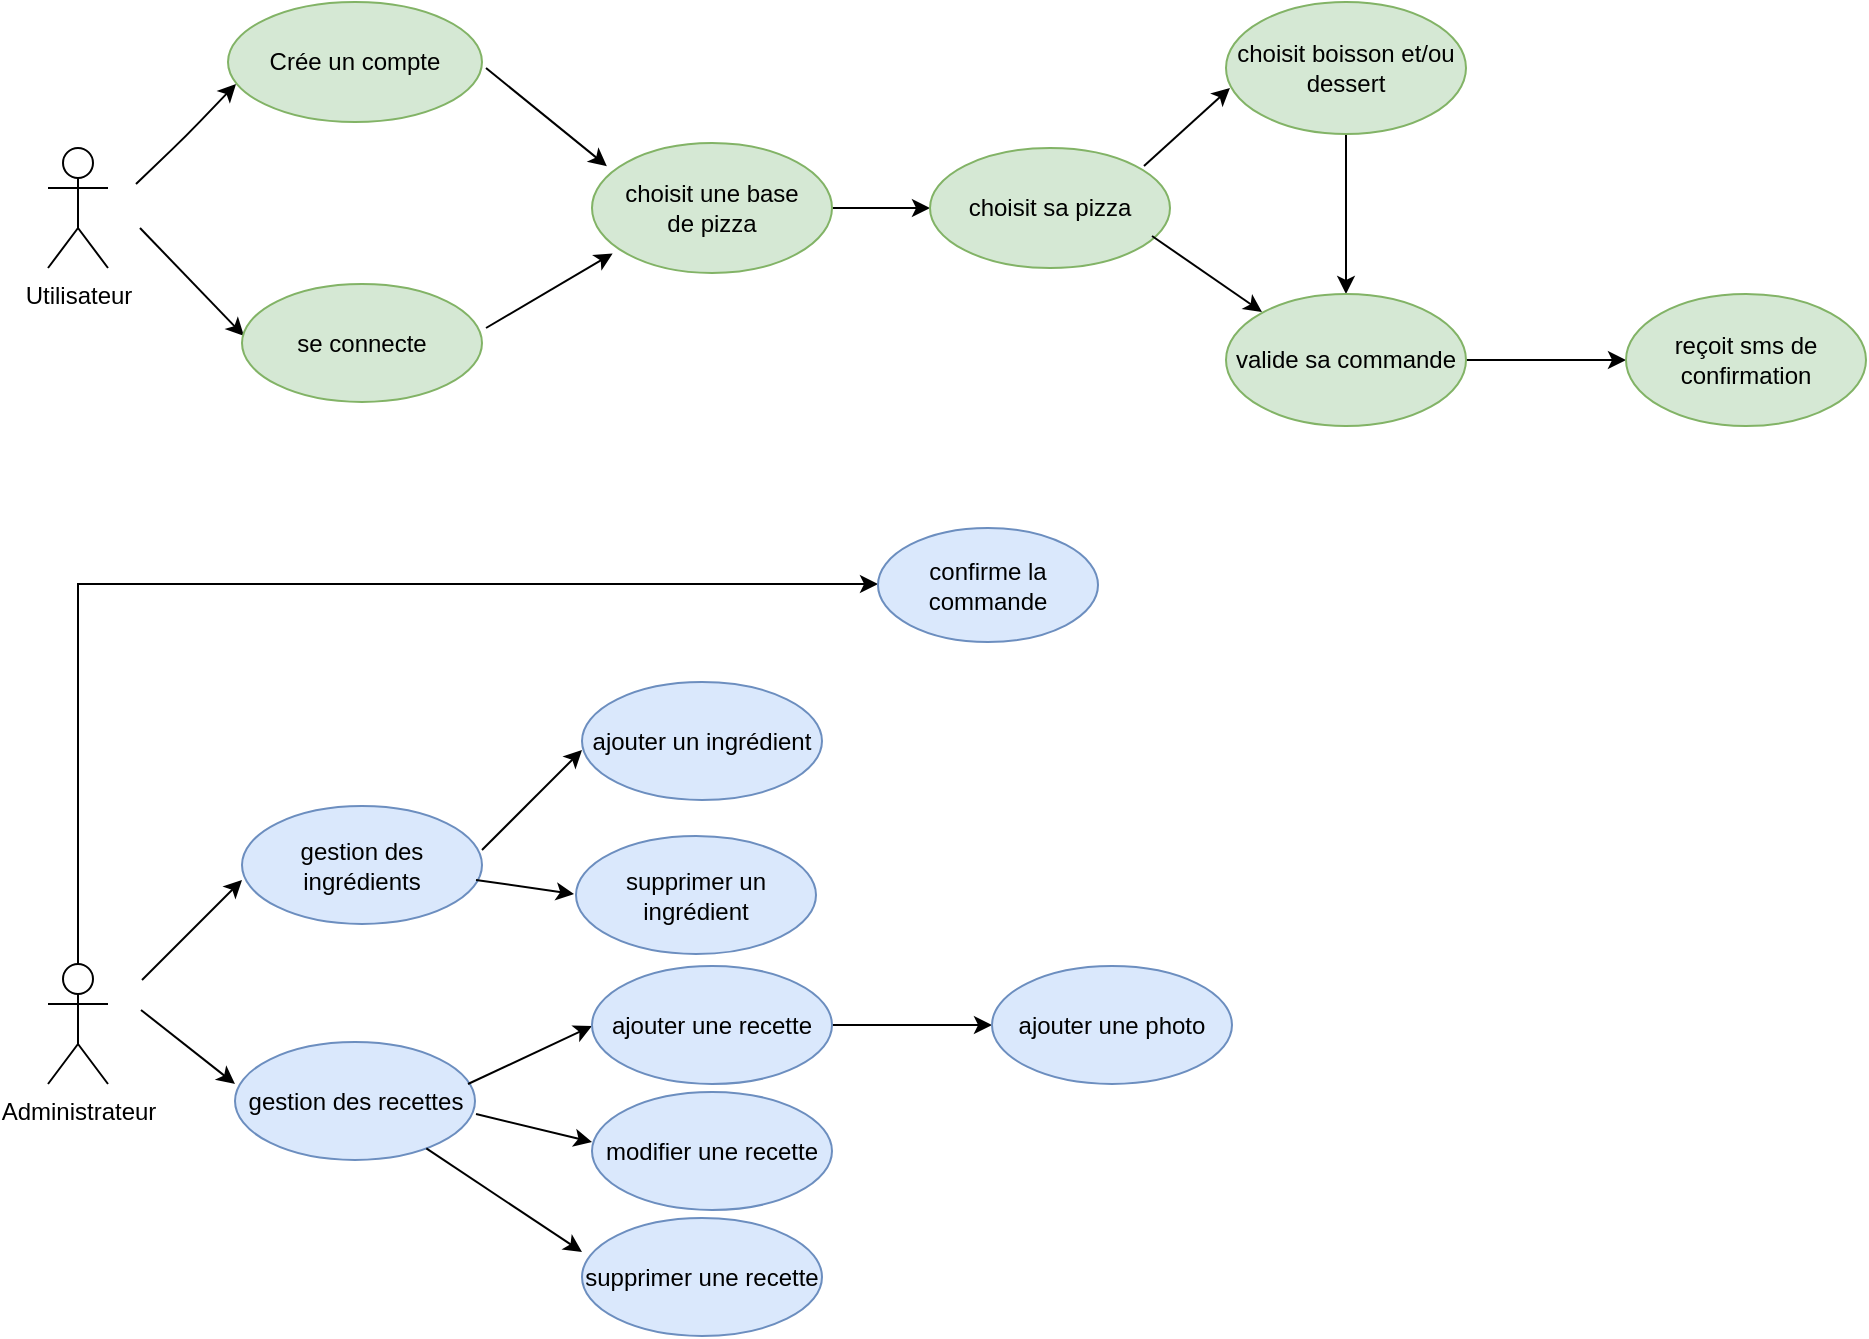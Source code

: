 <mxfile version="14.4.4" type="device"><diagram id="EViergOuC_rwl2mkWrpu" name="Page-1"><mxGraphModel dx="898" dy="511" grid="0" gridSize="10" guides="1" tooltips="1" connect="1" arrows="1" fold="1" page="1" pageScale="1" pageWidth="827" pageHeight="1169" math="0" shadow="0"><root><mxCell id="0"/><mxCell id="1" parent="0"/><mxCell id="z2f2s1sNfK267BvcsozP-1" value="Utilisateur&lt;br&gt;" style="shape=umlActor;verticalLabelPosition=bottom;verticalAlign=top;html=1;outlineConnect=0;" parent="1" vertex="1"><mxGeometry x="24" y="138" width="30" height="60" as="geometry"/></mxCell><mxCell id="z2f2s1sNfK267BvcsozP-3" value="" style="endArrow=classic;html=1;" parent="1" edge="1"><mxGeometry width="50" height="50" relative="1" as="geometry"><mxPoint x="68" y="156" as="sourcePoint"/><mxPoint x="118" y="106" as="targetPoint"/><Array as="points"><mxPoint x="93" y="132"/></Array></mxGeometry></mxCell><mxCell id="z2f2s1sNfK267BvcsozP-4" value="Crée un compte" style="ellipse;whiteSpace=wrap;html=1;fillColor=#d5e8d4;strokeColor=#82b366;" parent="1" vertex="1"><mxGeometry x="114" y="65" width="127" height="60" as="geometry"/></mxCell><mxCell id="z2f2s1sNfK267BvcsozP-5" value="" style="endArrow=classic;html=1;" parent="1" edge="1"><mxGeometry width="50" height="50" relative="1" as="geometry"><mxPoint x="70" y="178" as="sourcePoint"/><mxPoint x="122" y="232" as="targetPoint"/></mxGeometry></mxCell><mxCell id="z2f2s1sNfK267BvcsozP-6" value="se connecte" style="ellipse;whiteSpace=wrap;html=1;fillColor=#d5e8d4;strokeColor=#82b366;" parent="1" vertex="1"><mxGeometry x="121" y="206" width="120" height="59" as="geometry"/></mxCell><mxCell id="z2f2s1sNfK267BvcsozP-7" value="" style="endArrow=classic;html=1;entryX=0.086;entryY=0.85;entryDx=0;entryDy=0;entryPerimeter=0;" parent="1" target="z2f2s1sNfK267BvcsozP-9" edge="1"><mxGeometry width="50" height="50" relative="1" as="geometry"><mxPoint x="243" y="228" as="sourcePoint"/><mxPoint x="310" y="201" as="targetPoint"/><Array as="points"/></mxGeometry></mxCell><mxCell id="z2f2s1sNfK267BvcsozP-8" value="" style="endArrow=classic;html=1;entryX=0.062;entryY=0.178;entryDx=0;entryDy=0;entryPerimeter=0;" parent="1" target="z2f2s1sNfK267BvcsozP-9" edge="1"><mxGeometry width="50" height="50" relative="1" as="geometry"><mxPoint x="243" y="98" as="sourcePoint"/><mxPoint x="307" y="134" as="targetPoint"/></mxGeometry></mxCell><mxCell id="z2f2s1sNfK267BvcsozP-12" value="" style="edgeStyle=orthogonalEdgeStyle;rounded=0;orthogonalLoop=1;jettySize=auto;html=1;" parent="1" source="z2f2s1sNfK267BvcsozP-9" target="z2f2s1sNfK267BvcsozP-10" edge="1"><mxGeometry relative="1" as="geometry"/></mxCell><mxCell id="z2f2s1sNfK267BvcsozP-9" value="choisit une base&lt;br&gt;de pizza" style="ellipse;whiteSpace=wrap;html=1;fillColor=#d5e8d4;strokeColor=#82b366;" parent="1" vertex="1"><mxGeometry x="296" y="135.5" width="120" height="65" as="geometry"/></mxCell><mxCell id="z2f2s1sNfK267BvcsozP-10" value="choisit sa pizza" style="ellipse;whiteSpace=wrap;html=1;fillColor=#d5e8d4;strokeColor=#82b366;" parent="1" vertex="1"><mxGeometry x="465" y="138" width="120" height="60" as="geometry"/></mxCell><mxCell id="z2f2s1sNfK267BvcsozP-13" value="" style="endArrow=classic;html=1;" parent="1" edge="1"><mxGeometry width="50" height="50" relative="1" as="geometry"><mxPoint x="572" y="147" as="sourcePoint"/><mxPoint x="615" y="108" as="targetPoint"/></mxGeometry></mxCell><mxCell id="z2f2s1sNfK267BvcsozP-18" value="" style="edgeStyle=orthogonalEdgeStyle;curved=0;rounded=1;sketch=0;orthogonalLoop=1;jettySize=auto;html=1;" parent="1" source="z2f2s1sNfK267BvcsozP-14" target="z2f2s1sNfK267BvcsozP-17" edge="1"><mxGeometry relative="1" as="geometry"/></mxCell><mxCell id="z2f2s1sNfK267BvcsozP-14" value="choisit boisson et/ou dessert" style="ellipse;whiteSpace=wrap;html=1;rounded=0;sketch=0;fillColor=#d5e8d4;strokeColor=#82b366;" parent="1" vertex="1"><mxGeometry x="613" y="65" width="120" height="66" as="geometry"/></mxCell><mxCell id="z2f2s1sNfK267BvcsozP-23" value="" style="edgeStyle=orthogonalEdgeStyle;curved=0;rounded=1;sketch=0;orthogonalLoop=1;jettySize=auto;html=1;" parent="1" source="z2f2s1sNfK267BvcsozP-17" target="z2f2s1sNfK267BvcsozP-22" edge="1"><mxGeometry relative="1" as="geometry"/></mxCell><mxCell id="z2f2s1sNfK267BvcsozP-17" value="valide sa commande" style="ellipse;whiteSpace=wrap;html=1;rounded=0;sketch=0;fillColor=#d5e8d4;strokeColor=#82b366;" parent="1" vertex="1"><mxGeometry x="613" y="211" width="120" height="66" as="geometry"/></mxCell><mxCell id="z2f2s1sNfK267BvcsozP-20" value="" style="endArrow=classic;html=1;" parent="1" edge="1"><mxGeometry width="50" height="50" relative="1" as="geometry"><mxPoint x="576" y="182" as="sourcePoint"/><mxPoint x="631" y="220" as="targetPoint"/></mxGeometry></mxCell><mxCell id="z2f2s1sNfK267BvcsozP-22" value="reçoit sms de confirmation" style="ellipse;whiteSpace=wrap;html=1;rounded=0;sketch=0;fillColor=#d5e8d4;strokeColor=#82b366;" parent="1" vertex="1"><mxGeometry x="813" y="211" width="120" height="66" as="geometry"/></mxCell><mxCell id="FL5lcz8AORoD0OD-T_LX-20" value="" style="edgeStyle=orthogonalEdgeStyle;rounded=0;orthogonalLoop=1;jettySize=auto;html=1;" edge="1" parent="1" source="z2f2s1sNfK267BvcsozP-24" target="FL5lcz8AORoD0OD-T_LX-19"><mxGeometry relative="1" as="geometry"><Array as="points"><mxPoint x="39" y="356"/></Array></mxGeometry></mxCell><mxCell id="z2f2s1sNfK267BvcsozP-24" value="Administrateur&lt;br&gt;" style="shape=umlActor;verticalLabelPosition=bottom;verticalAlign=top;html=1;outlineConnect=0;rounded=0;sketch=0;" parent="1" vertex="1"><mxGeometry x="24" y="546" width="30" height="60" as="geometry"/></mxCell><mxCell id="FL5lcz8AORoD0OD-T_LX-1" value="" style="endArrow=classic;html=1;" edge="1" parent="1"><mxGeometry width="50" height="50" relative="1" as="geometry"><mxPoint x="71" y="554" as="sourcePoint"/><mxPoint x="121" y="504" as="targetPoint"/></mxGeometry></mxCell><mxCell id="FL5lcz8AORoD0OD-T_LX-2" value="gestion des ingrédients" style="ellipse;whiteSpace=wrap;html=1;fillColor=#dae8fc;strokeColor=#6c8ebf;" vertex="1" parent="1"><mxGeometry x="121" y="467" width="120" height="59" as="geometry"/></mxCell><mxCell id="FL5lcz8AORoD0OD-T_LX-3" value="" style="endArrow=classic;html=1;" edge="1" parent="1"><mxGeometry width="50" height="50" relative="1" as="geometry"><mxPoint x="241" y="489" as="sourcePoint"/><mxPoint x="291" y="439" as="targetPoint"/></mxGeometry></mxCell><mxCell id="FL5lcz8AORoD0OD-T_LX-4" value="" style="endArrow=classic;html=1;" edge="1" parent="1"><mxGeometry width="50" height="50" relative="1" as="geometry"><mxPoint x="483" y="592" as="sourcePoint"/><mxPoint x="483" y="592" as="targetPoint"/></mxGeometry></mxCell><mxCell id="FL5lcz8AORoD0OD-T_LX-5" value="" style="endArrow=classic;html=1;" edge="1" parent="1"><mxGeometry width="50" height="50" relative="1" as="geometry"><mxPoint x="238" y="504" as="sourcePoint"/><mxPoint x="287" y="511" as="targetPoint"/></mxGeometry></mxCell><mxCell id="FL5lcz8AORoD0OD-T_LX-6" value="ajouter un ingrédient" style="ellipse;whiteSpace=wrap;html=1;fillColor=#dae8fc;strokeColor=#6c8ebf;" vertex="1" parent="1"><mxGeometry x="291" y="405" width="120" height="59" as="geometry"/></mxCell><mxCell id="FL5lcz8AORoD0OD-T_LX-7" value="supprimer un ingrédient" style="ellipse;whiteSpace=wrap;html=1;fillColor=#dae8fc;strokeColor=#6c8ebf;" vertex="1" parent="1"><mxGeometry x="288" y="482" width="120" height="59" as="geometry"/></mxCell><mxCell id="FL5lcz8AORoD0OD-T_LX-10" value="gestion des recettes" style="ellipse;whiteSpace=wrap;html=1;fillColor=#dae8fc;strokeColor=#6c8ebf;" vertex="1" parent="1"><mxGeometry x="117.5" y="585" width="120" height="59" as="geometry"/></mxCell><mxCell id="FL5lcz8AORoD0OD-T_LX-11" value="" style="endArrow=classic;html=1;" edge="1" parent="1"><mxGeometry width="50" height="50" relative="1" as="geometry"><mxPoint x="70.5" y="569" as="sourcePoint"/><mxPoint x="117.5" y="606" as="targetPoint"/></mxGeometry></mxCell><mxCell id="FL5lcz8AORoD0OD-T_LX-12" value="" style="endArrow=classic;html=1;" edge="1" parent="1"><mxGeometry width="50" height="50" relative="1" as="geometry"><mxPoint x="234" y="606" as="sourcePoint"/><mxPoint x="296" y="577" as="targetPoint"/></mxGeometry></mxCell><mxCell id="FL5lcz8AORoD0OD-T_LX-23" value="" style="edgeStyle=orthogonalEdgeStyle;rounded=0;orthogonalLoop=1;jettySize=auto;html=1;" edge="1" parent="1" source="FL5lcz8AORoD0OD-T_LX-13" target="FL5lcz8AORoD0OD-T_LX-22"><mxGeometry relative="1" as="geometry"/></mxCell><mxCell id="FL5lcz8AORoD0OD-T_LX-13" value="ajouter une recette" style="ellipse;whiteSpace=wrap;html=1;fillColor=#dae8fc;strokeColor=#6c8ebf;" vertex="1" parent="1"><mxGeometry x="296" y="547" width="120" height="59" as="geometry"/></mxCell><mxCell id="FL5lcz8AORoD0OD-T_LX-14" value="" style="endArrow=classic;html=1;" edge="1" parent="1"><mxGeometry width="50" height="50" relative="1" as="geometry"><mxPoint x="238" y="621" as="sourcePoint"/><mxPoint x="296" y="635" as="targetPoint"/></mxGeometry></mxCell><mxCell id="FL5lcz8AORoD0OD-T_LX-15" value="modifier une recette" style="ellipse;whiteSpace=wrap;html=1;fillColor=#dae8fc;strokeColor=#6c8ebf;" vertex="1" parent="1"><mxGeometry x="296" y="610" width="120" height="59" as="geometry"/></mxCell><mxCell id="FL5lcz8AORoD0OD-T_LX-16" value="" style="endArrow=classic;html=1;" edge="1" parent="1" source="FL5lcz8AORoD0OD-T_LX-10"><mxGeometry width="50" height="50" relative="1" as="geometry"><mxPoint x="253" y="651" as="sourcePoint"/><mxPoint x="291" y="690" as="targetPoint"/></mxGeometry></mxCell><mxCell id="FL5lcz8AORoD0OD-T_LX-18" value="supprimer une recette" style="ellipse;whiteSpace=wrap;html=1;fillColor=#dae8fc;strokeColor=#6c8ebf;" vertex="1" parent="1"><mxGeometry x="291" y="673" width="120" height="59" as="geometry"/></mxCell><mxCell id="FL5lcz8AORoD0OD-T_LX-19" value="confirme la commande" style="ellipse;whiteSpace=wrap;html=1;rounded=0;verticalAlign=middle;sketch=0;fillColor=#dae8fc;strokeColor=#6c8ebf;" vertex="1" parent="1"><mxGeometry x="439" y="328" width="110" height="57" as="geometry"/></mxCell><mxCell id="FL5lcz8AORoD0OD-T_LX-22" value="ajouter une photo" style="ellipse;whiteSpace=wrap;html=1;fillColor=#dae8fc;strokeColor=#6c8ebf;" vertex="1" parent="1"><mxGeometry x="496" y="547" width="120" height="59" as="geometry"/></mxCell></root></mxGraphModel></diagram></mxfile>